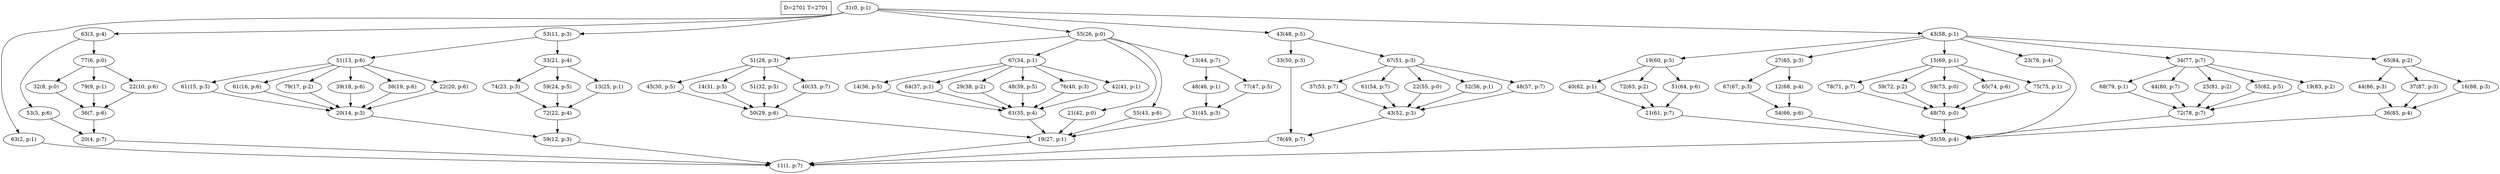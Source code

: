 digraph Task {
i [shape=box, label="D=2701 T=2701"]; 
0 [label="31(0, p:1)"];
1 [label="11(1, p:7)"];
2 [label="63(2, p:1)"];
3 [label="63(3, p:4)"];
4 [label="20(4, p:7)"];
5 [label="53(5, p:6)"];
6 [label="77(6, p:0)"];
7 [label="36(7, p:6)"];
8 [label="32(8, p:0)"];
9 [label="79(9, p:1)"];
10 [label="22(10, p:6)"];
11 [label="53(11, p:3)"];
12 [label="59(12, p:3)"];
13 [label="51(13, p:6)"];
14 [label="20(14, p:3)"];
15 [label="61(15, p:3)"];
16 [label="61(16, p:6)"];
17 [label="79(17, p:2)"];
18 [label="39(18, p:6)"];
19 [label="36(19, p:6)"];
20 [label="22(20, p:6)"];
21 [label="33(21, p:4)"];
22 [label="72(22, p:4)"];
23 [label="74(23, p:3)"];
24 [label="59(24, p:5)"];
25 [label="13(25, p:1)"];
26 [label="55(26, p:0)"];
27 [label="19(27, p:1)"];
28 [label="51(28, p:3)"];
29 [label="50(29, p:6)"];
30 [label="45(30, p:5)"];
31 [label="14(31, p:5)"];
32 [label="51(32, p:5)"];
33 [label="40(33, p:7)"];
34 [label="67(34, p:1)"];
35 [label="61(35, p:4)"];
36 [label="14(36, p:5)"];
37 [label="64(37, p:1)"];
38 [label="29(38, p:2)"];
39 [label="48(39, p:5)"];
40 [label="76(40, p:3)"];
41 [label="42(41, p:1)"];
42 [label="21(42, p:0)"];
43 [label="55(43, p:6)"];
44 [label="13(44, p:7)"];
45 [label="31(45, p:3)"];
46 [label="48(46, p:1)"];
47 [label="77(47, p:5)"];
48 [label="43(48, p:5)"];
49 [label="78(49, p:7)"];
50 [label="33(50, p:3)"];
51 [label="67(51, p:3)"];
52 [label="43(52, p:3)"];
53 [label="37(53, p:7)"];
54 [label="61(54, p:7)"];
55 [label="22(55, p:0)"];
56 [label="52(56, p:1)"];
57 [label="48(57, p:7)"];
58 [label="43(58, p:1)"];
59 [label="35(59, p:4)"];
60 [label="19(60, p:5)"];
61 [label="21(61, p:7)"];
62 [label="40(62, p:1)"];
63 [label="72(63, p:2)"];
64 [label="51(64, p:6)"];
65 [label="27(65, p:3)"];
66 [label="54(66, p:6)"];
67 [label="67(67, p:3)"];
68 [label="12(68, p:4)"];
69 [label="15(69, p:1)"];
70 [label="48(70, p:0)"];
71 [label="78(71, p:7)"];
72 [label="59(72, p:2)"];
73 [label="59(73, p:0)"];
74 [label="65(74, p:6)"];
75 [label="75(75, p:1)"];
76 [label="23(76, p:4)"];
77 [label="34(77, p:7)"];
78 [label="72(78, p:7)"];
79 [label="68(79, p:1)"];
80 [label="44(80, p:7)"];
81 [label="25(81, p:2)"];
82 [label="55(82, p:5)"];
83 [label="19(83, p:2)"];
84 [label="65(84, p:2)"];
85 [label="36(85, p:4)"];
86 [label="44(86, p:3)"];
87 [label="37(87, p:3)"];
88 [label="16(88, p:3)"];
0 -> 2;
0 -> 3;
0 -> 11;
0 -> 26;
0 -> 48;
0 -> 58;
2 -> 1;
3 -> 5;
3 -> 6;
4 -> 1;
5 -> 4;
6 -> 8;
6 -> 9;
6 -> 10;
7 -> 4;
8 -> 7;
9 -> 7;
10 -> 7;
11 -> 13;
11 -> 21;
12 -> 1;
13 -> 15;
13 -> 16;
13 -> 17;
13 -> 18;
13 -> 19;
13 -> 20;
14 -> 12;
15 -> 14;
16 -> 14;
17 -> 14;
18 -> 14;
19 -> 14;
20 -> 14;
21 -> 23;
21 -> 24;
21 -> 25;
22 -> 12;
23 -> 22;
24 -> 22;
25 -> 22;
26 -> 28;
26 -> 34;
26 -> 42;
26 -> 43;
26 -> 44;
27 -> 1;
28 -> 30;
28 -> 31;
28 -> 32;
28 -> 33;
29 -> 27;
30 -> 29;
31 -> 29;
32 -> 29;
33 -> 29;
34 -> 36;
34 -> 37;
34 -> 38;
34 -> 39;
34 -> 40;
34 -> 41;
35 -> 27;
36 -> 35;
37 -> 35;
38 -> 35;
39 -> 35;
40 -> 35;
41 -> 35;
42 -> 27;
43 -> 27;
44 -> 46;
44 -> 47;
45 -> 27;
46 -> 45;
47 -> 45;
48 -> 50;
48 -> 51;
49 -> 1;
50 -> 49;
51 -> 53;
51 -> 54;
51 -> 55;
51 -> 56;
51 -> 57;
52 -> 49;
53 -> 52;
54 -> 52;
55 -> 52;
56 -> 52;
57 -> 52;
58 -> 60;
58 -> 65;
58 -> 69;
58 -> 76;
58 -> 77;
58 -> 84;
59 -> 1;
60 -> 62;
60 -> 63;
60 -> 64;
61 -> 59;
62 -> 61;
63 -> 61;
64 -> 61;
65 -> 67;
65 -> 68;
66 -> 59;
67 -> 66;
68 -> 66;
69 -> 71;
69 -> 72;
69 -> 73;
69 -> 74;
69 -> 75;
70 -> 59;
71 -> 70;
72 -> 70;
73 -> 70;
74 -> 70;
75 -> 70;
76 -> 59;
77 -> 79;
77 -> 80;
77 -> 81;
77 -> 82;
77 -> 83;
78 -> 59;
79 -> 78;
80 -> 78;
81 -> 78;
82 -> 78;
83 -> 78;
84 -> 86;
84 -> 87;
84 -> 88;
85 -> 59;
86 -> 85;
87 -> 85;
88 -> 85;
}